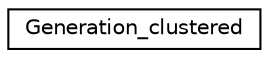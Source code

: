 digraph "Graphical Class Hierarchy"
{
  edge [fontname="Helvetica",fontsize="10",labelfontname="Helvetica",labelfontsize="10"];
  node [fontname="Helvetica",fontsize="10",shape=record];
  rankdir="LR";
  Node0 [label="Generation_clustered",height=0.2,width=0.4,color="black", fillcolor="white", style="filled",URL="$class_generation__clustered.html",tooltip="Generation class : represents a generation. "];
}
